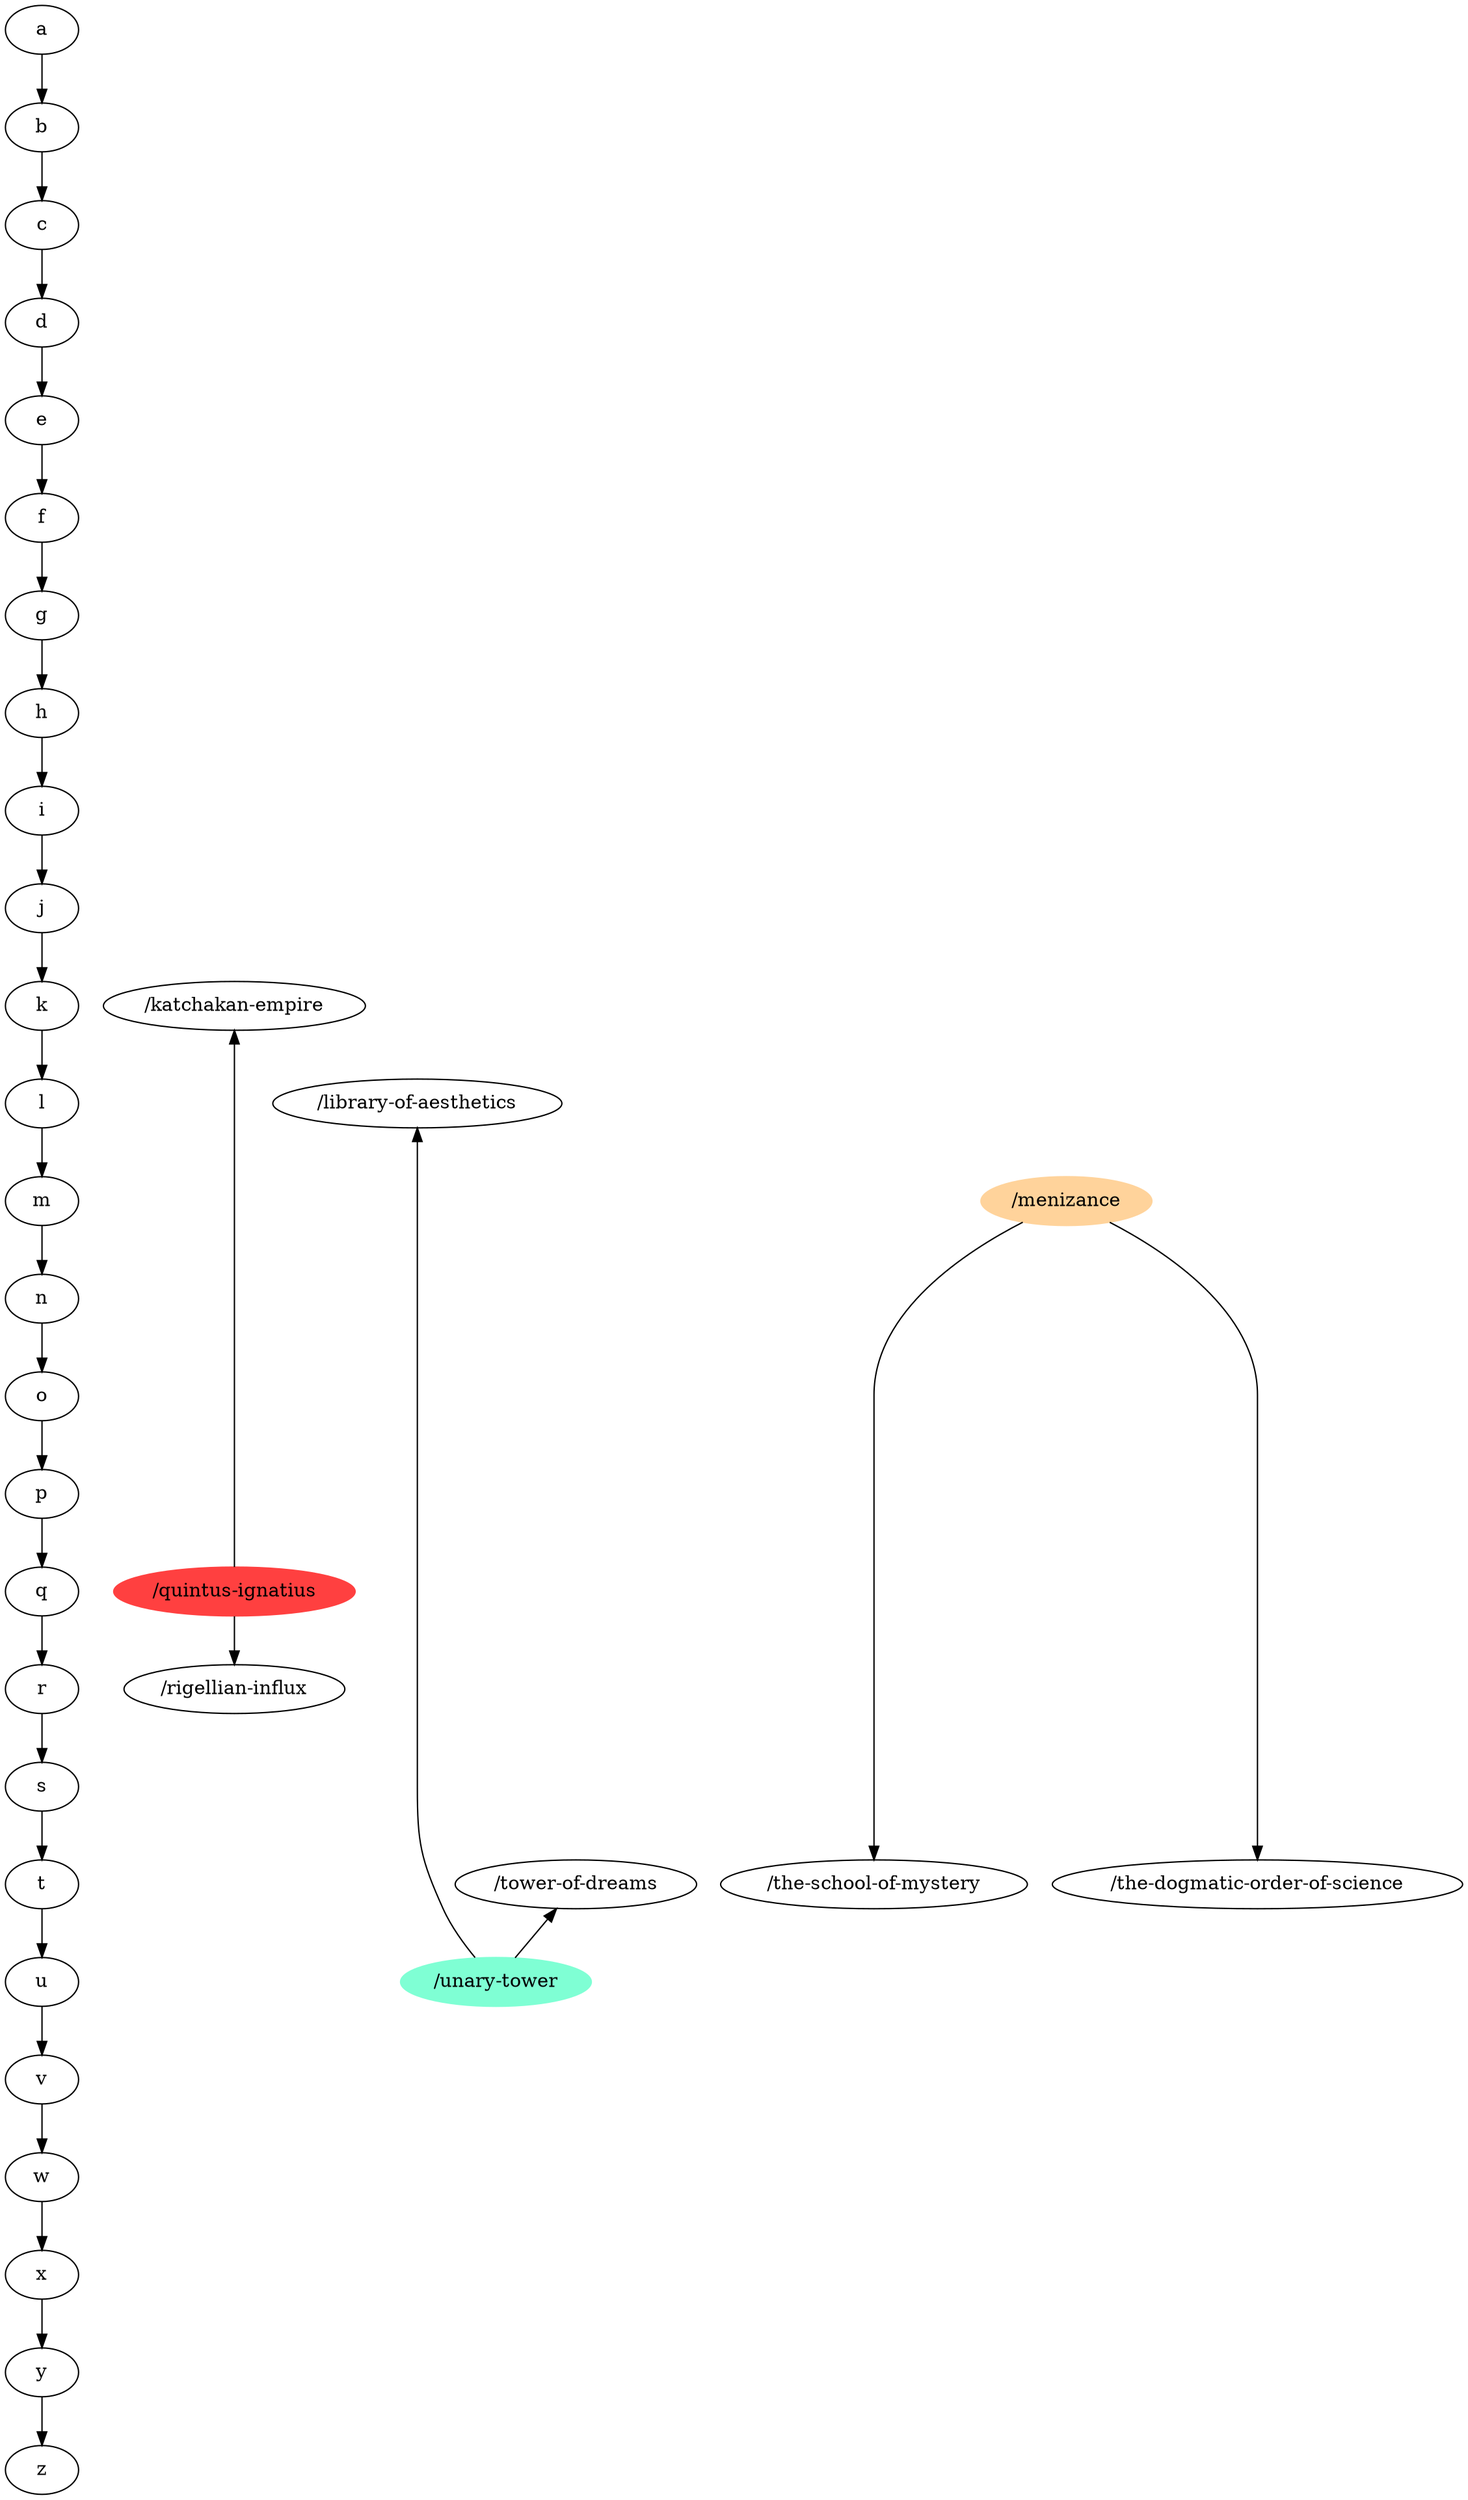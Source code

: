digraph G {
a->b->c->d->e->f->g->h->i->j->k->l->m->n->o->p->q->r->s->t->u->v->w->x->y->z;
{ rank=same;
a;
}
{ rank=same;
b;
}
{ rank=same;
c;
}
{ rank=same;
d;
}
{ rank=same;
e;
}
{ rank=same;
f;
}
{ rank=same;
g;
}
{ rank=same;
h;
}
{ rank=same;
i;
}
{ rank=same;
j;
}
{ rank=same;
k;
"/katchakan-empire";
}
{ rank=same;
l;
"/library-of-aesthetics";
}
{ rank=same;
m;
"/menizance" [color=burlywood1,style=filled];
}
{ rank=same;
n;
}
{ rank=same;
o;
}
{ rank=same;
p;
}
{ rank=same;
q;
"/quintus-ignatius" [color=brown1,style=filled];
}
{ rank=same;
r;
"/rigellian-influx";
}
{ rank=same;
s;
}
{ rank=same;
t;
"/tower-of-dreams";
"/the-school-of-mystery";
"/the-dogmatic-order-of-science";
}
{ rank=same;
u;
"/unary-tower" [color=aquamarine,style=filled];
}
{ rank=same;
v;
}
{ rank=same;
w;
}
{ rank=same;
x;
}
{ rank=same;
y;
}
{ rank=same;
z;
}
"/unary-tower" -> "/tower-of-dreams";
"/unary-tower" -> "/library-of-aesthetics";
"/quintus-ignatius" -> "/rigellian-influx";
"/quintus-ignatius" -> "/katchakan-empire";
"/menizance" -> "/the-school-of-mystery";
"/menizance" -> "/the-dogmatic-order-of-science";
}
